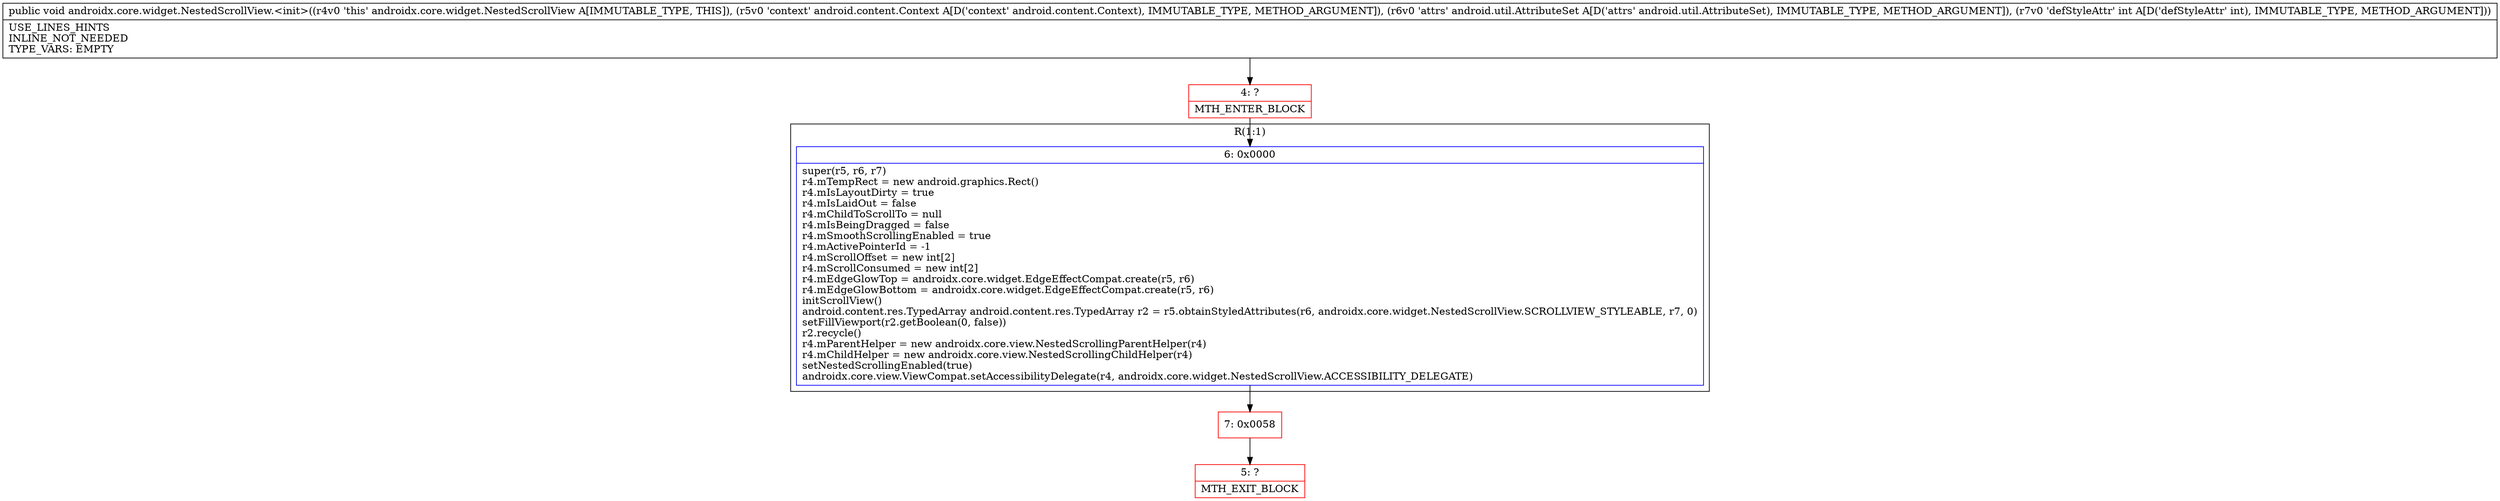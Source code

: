 digraph "CFG forandroidx.core.widget.NestedScrollView.\<init\>(Landroid\/content\/Context;Landroid\/util\/AttributeSet;I)V" {
subgraph cluster_Region_1549035871 {
label = "R(1:1)";
node [shape=record,color=blue];
Node_6 [shape=record,label="{6\:\ 0x0000|super(r5, r6, r7)\lr4.mTempRect = new android.graphics.Rect()\lr4.mIsLayoutDirty = true\lr4.mIsLaidOut = false\lr4.mChildToScrollTo = null\lr4.mIsBeingDragged = false\lr4.mSmoothScrollingEnabled = true\lr4.mActivePointerId = \-1\lr4.mScrollOffset = new int[2]\lr4.mScrollConsumed = new int[2]\lr4.mEdgeGlowTop = androidx.core.widget.EdgeEffectCompat.create(r5, r6)\lr4.mEdgeGlowBottom = androidx.core.widget.EdgeEffectCompat.create(r5, r6)\linitScrollView()\landroid.content.res.TypedArray android.content.res.TypedArray r2 = r5.obtainStyledAttributes(r6, androidx.core.widget.NestedScrollView.SCROLLVIEW_STYLEABLE, r7, 0)\lsetFillViewport(r2.getBoolean(0, false))\lr2.recycle()\lr4.mParentHelper = new androidx.core.view.NestedScrollingParentHelper(r4)\lr4.mChildHelper = new androidx.core.view.NestedScrollingChildHelper(r4)\lsetNestedScrollingEnabled(true)\landroidx.core.view.ViewCompat.setAccessibilityDelegate(r4, androidx.core.widget.NestedScrollView.ACCESSIBILITY_DELEGATE)\l}"];
}
Node_4 [shape=record,color=red,label="{4\:\ ?|MTH_ENTER_BLOCK\l}"];
Node_7 [shape=record,color=red,label="{7\:\ 0x0058}"];
Node_5 [shape=record,color=red,label="{5\:\ ?|MTH_EXIT_BLOCK\l}"];
MethodNode[shape=record,label="{public void androidx.core.widget.NestedScrollView.\<init\>((r4v0 'this' androidx.core.widget.NestedScrollView A[IMMUTABLE_TYPE, THIS]), (r5v0 'context' android.content.Context A[D('context' android.content.Context), IMMUTABLE_TYPE, METHOD_ARGUMENT]), (r6v0 'attrs' android.util.AttributeSet A[D('attrs' android.util.AttributeSet), IMMUTABLE_TYPE, METHOD_ARGUMENT]), (r7v0 'defStyleAttr' int A[D('defStyleAttr' int), IMMUTABLE_TYPE, METHOD_ARGUMENT]))  | USE_LINES_HINTS\lINLINE_NOT_NEEDED\lTYPE_VARS: EMPTY\l}"];
MethodNode -> Node_4;Node_6 -> Node_7;
Node_4 -> Node_6;
Node_7 -> Node_5;
}

